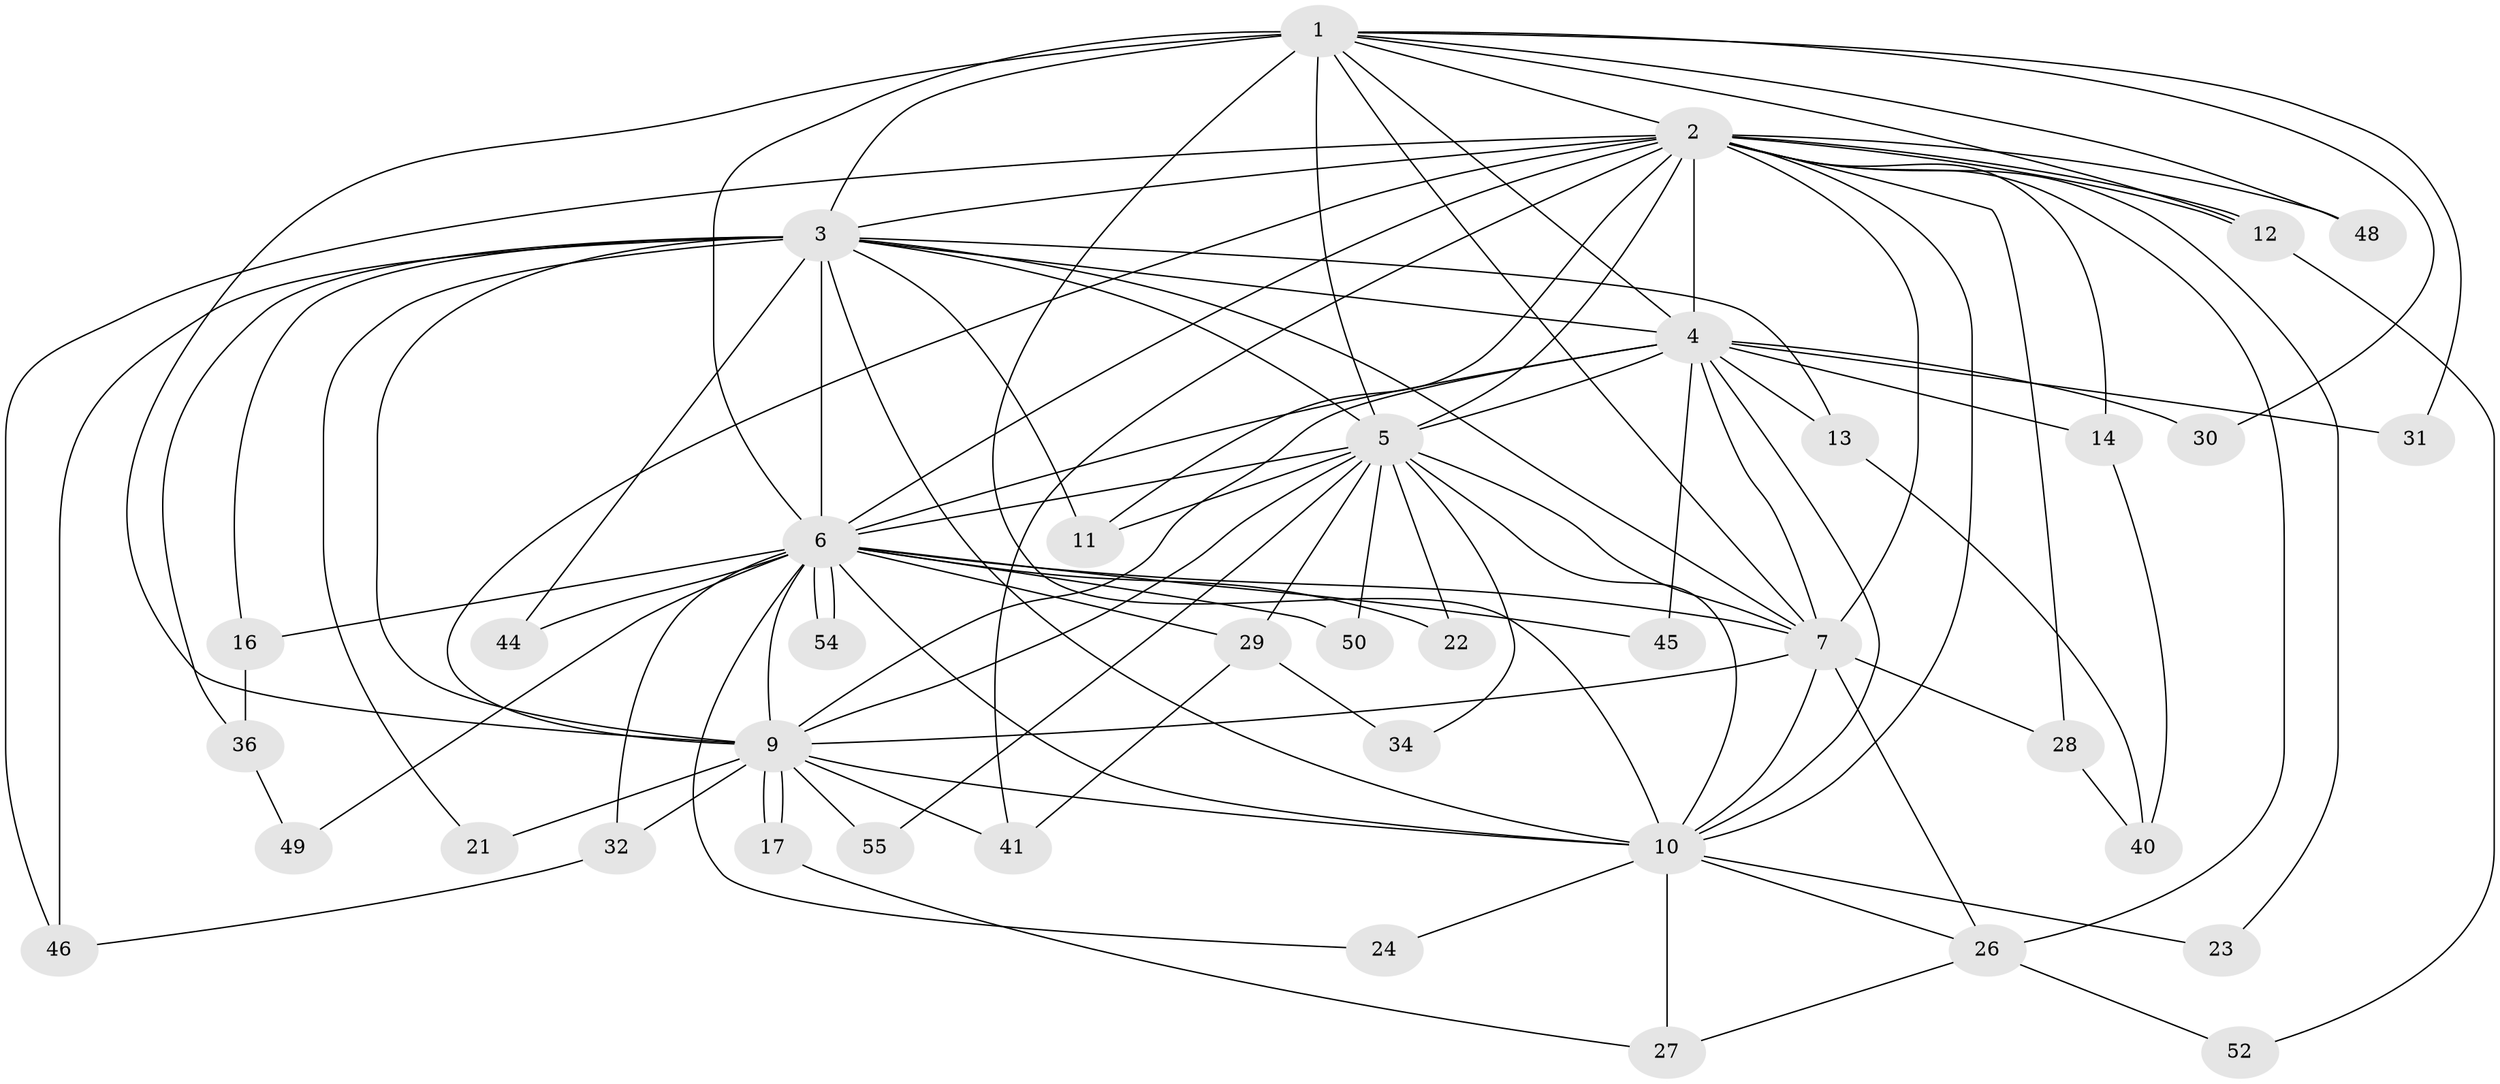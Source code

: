 // original degree distribution, {12: 0.03571428571428571, 20: 0.017857142857142856, 17: 0.03571428571428571, 15: 0.05357142857142857, 18: 0.017857142857142856, 16: 0.017857142857142856, 3: 0.21428571428571427, 4: 0.08928571428571429, 2: 0.5, 5: 0.017857142857142856}
// Generated by graph-tools (version 1.1) at 2025/41/03/06/25 10:41:41]
// undirected, 39 vertices, 103 edges
graph export_dot {
graph [start="1"]
  node [color=gray90,style=filled];
  1 [super="+25"];
  2 [super="+37"];
  3 [super="+20"];
  4 [super="+15"];
  5 [super="+43"];
  6 [super="+8"];
  7 [super="+19"];
  9 [super="+38"];
  10 [super="+53"];
  11 [super="+39"];
  12 [super="+51"];
  13;
  14;
  16 [super="+18"];
  17;
  21;
  22;
  23;
  24;
  26 [super="+33"];
  27 [super="+35"];
  28;
  29 [super="+56"];
  30;
  31;
  32 [super="+47"];
  34;
  36;
  40 [super="+42"];
  41;
  44;
  45;
  46;
  48;
  49;
  50;
  52;
  54;
  55;
  1 -- 2;
  1 -- 3;
  1 -- 4;
  1 -- 5;
  1 -- 6 [weight=3];
  1 -- 7;
  1 -- 9;
  1 -- 10;
  1 -- 31;
  1 -- 48;
  1 -- 30;
  1 -- 12;
  2 -- 3;
  2 -- 4;
  2 -- 5;
  2 -- 6 [weight=2];
  2 -- 7;
  2 -- 9;
  2 -- 10;
  2 -- 12;
  2 -- 12;
  2 -- 14;
  2 -- 23;
  2 -- 26;
  2 -- 28;
  2 -- 41;
  2 -- 46;
  2 -- 48;
  2 -- 11;
  3 -- 4;
  3 -- 5;
  3 -- 6 [weight=3];
  3 -- 7;
  3 -- 9;
  3 -- 10;
  3 -- 11;
  3 -- 13;
  3 -- 16;
  3 -- 21;
  3 -- 36;
  3 -- 44;
  3 -- 46;
  4 -- 5 [weight=2];
  4 -- 6 [weight=2];
  4 -- 7;
  4 -- 9;
  4 -- 10;
  4 -- 13;
  4 -- 14;
  4 -- 30;
  4 -- 31;
  4 -- 45;
  5 -- 6 [weight=3];
  5 -- 7;
  5 -- 9;
  5 -- 10;
  5 -- 11;
  5 -- 22;
  5 -- 29;
  5 -- 34;
  5 -- 50;
  5 -- 55;
  6 -- 7 [weight=2];
  6 -- 9 [weight=2];
  6 -- 10 [weight=2];
  6 -- 16 [weight=2];
  6 -- 22;
  6 -- 24;
  6 -- 49;
  6 -- 54;
  6 -- 54;
  6 -- 32;
  6 -- 44;
  6 -- 45;
  6 -- 50;
  6 -- 29;
  7 -- 9 [weight=2];
  7 -- 10;
  7 -- 26;
  7 -- 28;
  9 -- 10;
  9 -- 17;
  9 -- 17;
  9 -- 21;
  9 -- 32 [weight=2];
  9 -- 41;
  9 -- 55;
  10 -- 23;
  10 -- 24;
  10 -- 27;
  10 -- 26;
  12 -- 52;
  13 -- 40;
  14 -- 40;
  16 -- 36;
  17 -- 27;
  26 -- 27;
  26 -- 52;
  28 -- 40;
  29 -- 34;
  29 -- 41;
  32 -- 46;
  36 -- 49;
}
